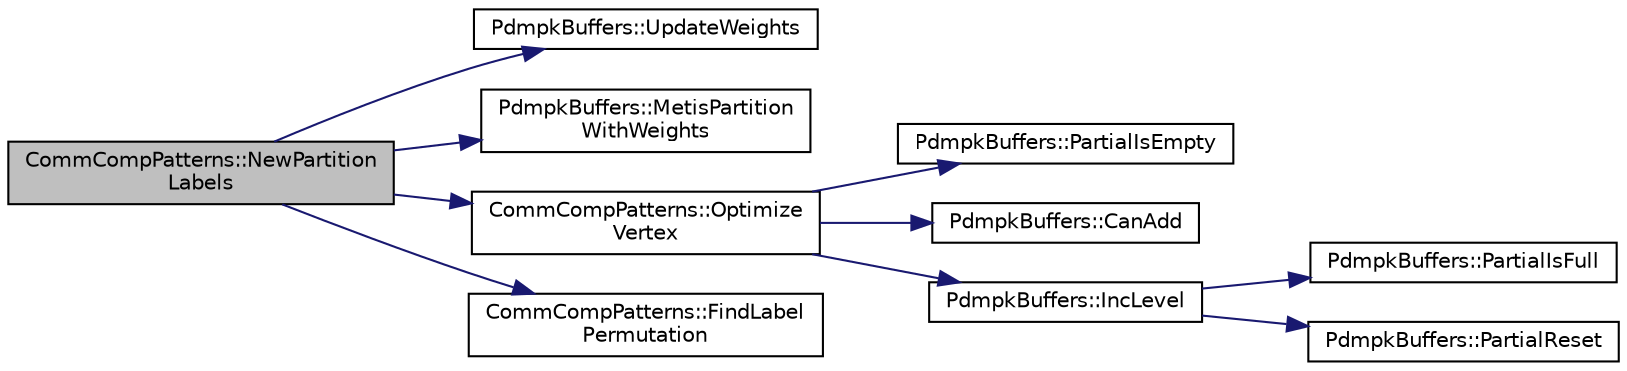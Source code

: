 digraph "CommCompPatterns::NewPartitionLabels"
{
 // INTERACTIVE_SVG=YES
  edge [fontname="Helvetica",fontsize="10",labelfontname="Helvetica",labelfontsize="10"];
  node [fontname="Helvetica",fontsize="10",shape=record];
  rankdir="LR";
  Node79 [label="CommCompPatterns::NewPartition\lLabels",height=0.2,width=0.4,color="black", fillcolor="grey75", style="filled", fontcolor="black"];
  Node79 -> Node80 [color="midnightblue",fontsize="10",style="solid",fontname="Helvetica"];
  Node80 [label="PdmpkBuffers::UpdateWeights",height=0.2,width=0.4,color="black", fillcolor="white", style="filled",URL="$classPdmpkBuffers.html#a8b7ff48f5cbcf90c51d3aea97a68c791",tooltip="Update the edge weights based on the levels by calling the selected method. "];
  Node79 -> Node81 [color="midnightblue",fontsize="10",style="solid",fontname="Helvetica"];
  Node81 [label="PdmpkBuffers::MetisPartition\lWithWeights",height=0.2,width=0.4,color="black", fillcolor="white", style="filled",URL="$classPdmpkBuffers.html#ab452543d0d515bd62909dae2ae8bdf0b",tooltip="Repartition the graph/matrix into partitions using PdmpkBuffers::weights. "];
  Node79 -> Node82 [color="midnightblue",fontsize="10",style="solid",fontname="Helvetica"];
  Node82 [label="CommCompPatterns::Optimize\lVertex",height=0.2,width=0.4,color="black", fillcolor="white", style="filled",URL="$classCommCompPatterns.html#aca6ef6922d3f839dfb934edccbd443ed",tooltip="Called in CommCompPatterns::NewPartitionLabels. "];
  Node82 -> Node83 [color="midnightblue",fontsize="10",style="solid",fontname="Helvetica"];
  Node83 [label="PdmpkBuffers::PartialIsEmpty",height=0.2,width=0.4,color="black", fillcolor="white", style="filled",URL="$classPdmpkBuffers.html#a8aadff41dbb1732e97addc8a72e96769",tooltip="Check if a vertex is at the level as specified by PdmpkBuffers::levels. "];
  Node82 -> Node84 [color="midnightblue",fontsize="10",style="solid",fontname="Helvetica"];
  Node84 [label="PdmpkBuffers::CanAdd",height=0.2,width=0.4,color="black", fillcolor="white", style="filled",URL="$classPdmpkBuffers.html#adbb2368bd2b8d511041feab738474c1a",tooltip="Check if an adjacent vertex can be added. "];
  Node82 -> Node85 [color="midnightblue",fontsize="10",style="solid",fontname="Helvetica"];
  Node85 [label="PdmpkBuffers::IncLevel",height=0.2,width=0.4,color="black", fillcolor="white", style="filled",URL="$classPdmpkBuffers.html#a8913a28c6f6de685849d51f5fd991ecb",tooltip="Increase level of a vertex if it is needed. "];
  Node85 -> Node86 [color="midnightblue",fontsize="10",style="solid",fontname="Helvetica"];
  Node86 [label="PdmpkBuffers::PartialIsFull",height=0.2,width=0.4,color="black", fillcolor="white", style="filled",URL="$classPdmpkBuffers.html#a7c38880f269bb49392056f2cc3cc771b",tooltip="Check if a vertex is one above the level as specified by PdmpkBuffers::levels, that is..."];
  Node85 -> Node87 [color="midnightblue",fontsize="10",style="solid",fontname="Helvetica"];
  Node87 [label="PdmpkBuffers::PartialReset",height=0.2,width=0.4,color="black", fillcolor="white", style="filled",URL="$classPdmpkBuffers.html#ace2f4e8df39d75ad0651751420a345cc",tooltip="Clear (set to 0) all bits of a vertex. "];
  Node79 -> Node88 [color="midnightblue",fontsize="10",style="solid",fontname="Helvetica"];
  Node88 [label="CommCompPatterns::FindLabel\lPermutation",height=0.2,width=0.4,color="black", fillcolor="white", style="filled",URL="$classCommCompPatterns.html#a60a48a5c3d009533e43733fb09ddf280",tooltip="Called in CommCompPatterns::NewPartitionLabels. "];
}
